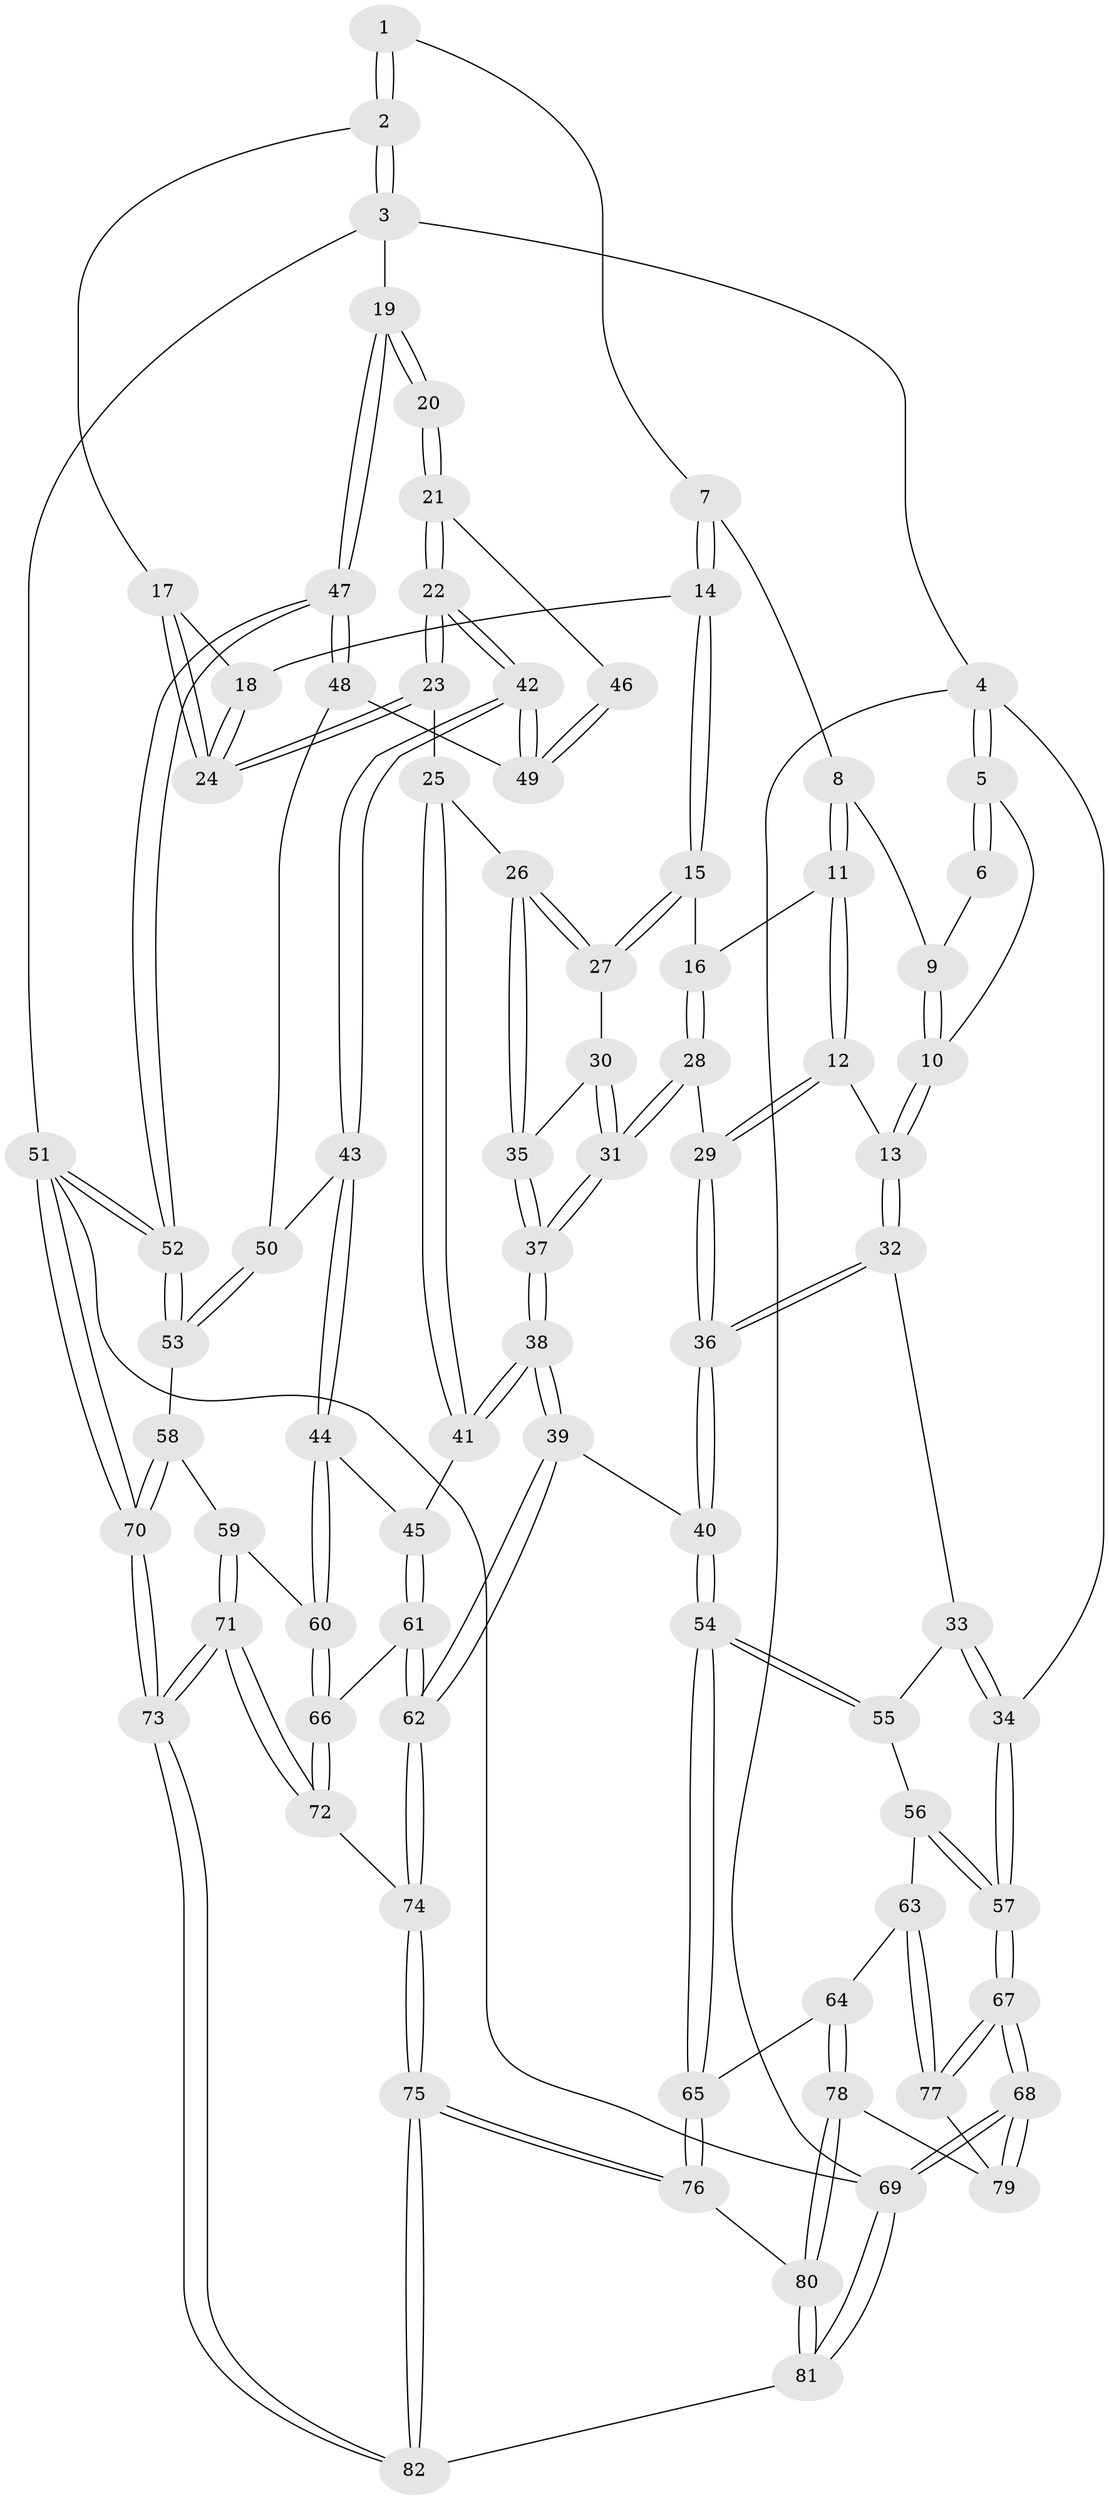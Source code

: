 // Generated by graph-tools (version 1.1) at 2025/17/03/09/25 04:17:03]
// undirected, 82 vertices, 202 edges
graph export_dot {
graph [start="1"]
  node [color=gray90,style=filled];
  1 [pos="+0.694204837298167+0"];
  2 [pos="+1+0"];
  3 [pos="+1+0"];
  4 [pos="+0+0"];
  5 [pos="+0+0"];
  6 [pos="+0.273305036144559+0"];
  7 [pos="+0.5125427883637638+0.18617346639807505"];
  8 [pos="+0.36931207405752486+0.07962310422699598"];
  9 [pos="+0.3124509308688929+0"];
  10 [pos="+0.1958316007861046+0.2755189461245181"];
  11 [pos="+0.32500656144897544+0.255901063141592"];
  12 [pos="+0.23637864443725476+0.3164863001937786"];
  13 [pos="+0.20311729182297403+0.3149588815241686"];
  14 [pos="+0.5197132999855405+0.19427848233309394"];
  15 [pos="+0.45759137180753146+0.3020559114667459"];
  16 [pos="+0.38992320413146614+0.31038482234965553"];
  17 [pos="+0.9795758464261843+0"];
  18 [pos="+0.5588517336757062+0.20472164380508737"];
  19 [pos="+1+0"];
  20 [pos="+0.9697264061434128+0.22559456624704313"];
  21 [pos="+0.724362807873893+0.3583383063247026"];
  22 [pos="+0.7243026035542692+0.3583648734477676"];
  23 [pos="+0.6650478582271812+0.338081689685769"];
  24 [pos="+0.6530415076104852+0.3083448812267551"];
  25 [pos="+0.6525686348077592+0.35047034211431205"];
  26 [pos="+0.6384613337658848+0.35859514904349543"];
  27 [pos="+0.4695509479504207+0.3412327217694904"];
  28 [pos="+0.3570475853162272+0.38842761778588225"];
  29 [pos="+0.32292513045225146+0.40238318028931125"];
  30 [pos="+0.4690025224710131+0.35791862447792383"];
  31 [pos="+0.44613292023584067+0.42158150072693445"];
  32 [pos="+0.08364841958456519+0.40944122811445566"];
  33 [pos="+0+0.4232772262676741"];
  34 [pos="+0+0.37412155094093213"];
  35 [pos="+0.5752225135136296+0.41109678227619956"];
  36 [pos="+0.2913490331519085+0.5478505073339004"];
  37 [pos="+0.48812654864316946+0.532343220576724"];
  38 [pos="+0.4837766387026679+0.5721299838972391"];
  39 [pos="+0.3947796030668496+0.6598352732332087"];
  40 [pos="+0.3461907718924917+0.655644452730393"];
  41 [pos="+0.633512431582786+0.5722011038690122"];
  42 [pos="+0.7624554544611911+0.46573263621844596"];
  43 [pos="+0.7610328593405902+0.5646305411390924"];
  44 [pos="+0.7544863387750697+0.5787419255091755"];
  45 [pos="+0.6871196077515731+0.5895691836561963"];
  46 [pos="+0.8900366512866503+0.4291773703751349"];
  47 [pos="+1+0.40563612790476583"];
  48 [pos="+0.9076365672542434+0.48227817899187736"];
  49 [pos="+0.8884940482247782+0.4373896735257032"];
  50 [pos="+0.8996311062774701+0.5135332077925556"];
  51 [pos="+1+1"];
  52 [pos="+1+0.6423847410324268"];
  53 [pos="+1+0.6631856713402813"];
  54 [pos="+0.27534803993264895+0.6997613889857116"];
  55 [pos="+0.04481822669254863+0.550382872787508"];
  56 [pos="+0.05080622685542003+0.65534753149549"];
  57 [pos="+0+0.7635231411855048"];
  58 [pos="+0.930265933881203+0.7079655282565767"];
  59 [pos="+0.8626158470158919+0.7138211847136133"];
  60 [pos="+0.8518102203538491+0.710002524272974"];
  61 [pos="+0.6467756632434549+0.7385013487601279"];
  62 [pos="+0.49780250046475966+0.7990940692445815"];
  63 [pos="+0.10479368978814275+0.7680900210263087"];
  64 [pos="+0.15587124795096047+0.7769795342970713"];
  65 [pos="+0.20581896219763446+0.776414221923168"];
  66 [pos="+0.7382531309416102+0.7778021448493371"];
  67 [pos="+0+0.800356720531057"];
  68 [pos="+0+1"];
  69 [pos="+0+1"];
  70 [pos="+1+1"];
  71 [pos="+0.8315334005502133+1"];
  72 [pos="+0.7116802798108063+0.8996471060236854"];
  73 [pos="+0.9534233925837462+1"];
  74 [pos="+0.5095574406854472+0.8617220044972784"];
  75 [pos="+0.46141294546693173+1"];
  76 [pos="+0.22120785554331313+0.8708527252492979"];
  77 [pos="+0+0.7999638980025465"];
  78 [pos="+0.05929239802923166+0.9283229296014698"];
  79 [pos="+0.057226352886207636+0.9279465292211759"];
  80 [pos="+0.1620597984792395+1"];
  81 [pos="+0.15438222812661406+1"];
  82 [pos="+0.46761891463895167+1"];
  1 -- 2;
  1 -- 2;
  1 -- 7;
  2 -- 3;
  2 -- 3;
  2 -- 17;
  3 -- 4;
  3 -- 19;
  3 -- 51;
  4 -- 5;
  4 -- 5;
  4 -- 34;
  4 -- 69;
  5 -- 6;
  5 -- 6;
  5 -- 10;
  6 -- 9;
  7 -- 8;
  7 -- 14;
  7 -- 14;
  8 -- 9;
  8 -- 11;
  8 -- 11;
  9 -- 10;
  9 -- 10;
  10 -- 13;
  10 -- 13;
  11 -- 12;
  11 -- 12;
  11 -- 16;
  12 -- 13;
  12 -- 29;
  12 -- 29;
  13 -- 32;
  13 -- 32;
  14 -- 15;
  14 -- 15;
  14 -- 18;
  15 -- 16;
  15 -- 27;
  15 -- 27;
  16 -- 28;
  16 -- 28;
  17 -- 18;
  17 -- 24;
  17 -- 24;
  18 -- 24;
  18 -- 24;
  19 -- 20;
  19 -- 20;
  19 -- 47;
  19 -- 47;
  20 -- 21;
  20 -- 21;
  21 -- 22;
  21 -- 22;
  21 -- 46;
  22 -- 23;
  22 -- 23;
  22 -- 42;
  22 -- 42;
  23 -- 24;
  23 -- 24;
  23 -- 25;
  25 -- 26;
  25 -- 41;
  25 -- 41;
  26 -- 27;
  26 -- 27;
  26 -- 35;
  26 -- 35;
  27 -- 30;
  28 -- 29;
  28 -- 31;
  28 -- 31;
  29 -- 36;
  29 -- 36;
  30 -- 31;
  30 -- 31;
  30 -- 35;
  31 -- 37;
  31 -- 37;
  32 -- 33;
  32 -- 36;
  32 -- 36;
  33 -- 34;
  33 -- 34;
  33 -- 55;
  34 -- 57;
  34 -- 57;
  35 -- 37;
  35 -- 37;
  36 -- 40;
  36 -- 40;
  37 -- 38;
  37 -- 38;
  38 -- 39;
  38 -- 39;
  38 -- 41;
  38 -- 41;
  39 -- 40;
  39 -- 62;
  39 -- 62;
  40 -- 54;
  40 -- 54;
  41 -- 45;
  42 -- 43;
  42 -- 43;
  42 -- 49;
  42 -- 49;
  43 -- 44;
  43 -- 44;
  43 -- 50;
  44 -- 45;
  44 -- 60;
  44 -- 60;
  45 -- 61;
  45 -- 61;
  46 -- 49;
  46 -- 49;
  47 -- 48;
  47 -- 48;
  47 -- 52;
  47 -- 52;
  48 -- 49;
  48 -- 50;
  50 -- 53;
  50 -- 53;
  51 -- 52;
  51 -- 52;
  51 -- 70;
  51 -- 70;
  51 -- 69;
  52 -- 53;
  52 -- 53;
  53 -- 58;
  54 -- 55;
  54 -- 55;
  54 -- 65;
  54 -- 65;
  55 -- 56;
  56 -- 57;
  56 -- 57;
  56 -- 63;
  57 -- 67;
  57 -- 67;
  58 -- 59;
  58 -- 70;
  58 -- 70;
  59 -- 60;
  59 -- 71;
  59 -- 71;
  60 -- 66;
  60 -- 66;
  61 -- 62;
  61 -- 62;
  61 -- 66;
  62 -- 74;
  62 -- 74;
  63 -- 64;
  63 -- 77;
  63 -- 77;
  64 -- 65;
  64 -- 78;
  64 -- 78;
  65 -- 76;
  65 -- 76;
  66 -- 72;
  66 -- 72;
  67 -- 68;
  67 -- 68;
  67 -- 77;
  67 -- 77;
  68 -- 69;
  68 -- 69;
  68 -- 79;
  68 -- 79;
  69 -- 81;
  69 -- 81;
  70 -- 73;
  70 -- 73;
  71 -- 72;
  71 -- 72;
  71 -- 73;
  71 -- 73;
  72 -- 74;
  73 -- 82;
  73 -- 82;
  74 -- 75;
  74 -- 75;
  75 -- 76;
  75 -- 76;
  75 -- 82;
  75 -- 82;
  76 -- 80;
  77 -- 79;
  78 -- 79;
  78 -- 80;
  78 -- 80;
  80 -- 81;
  80 -- 81;
  81 -- 82;
}
